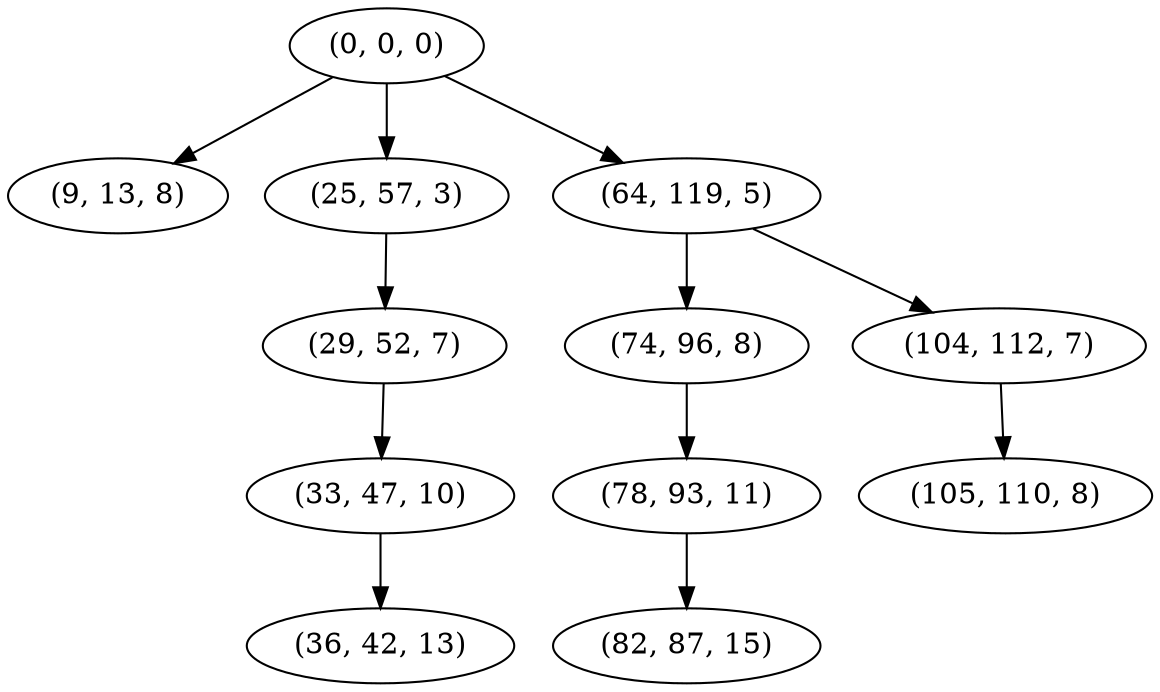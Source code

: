 digraph tree {
    "(0, 0, 0)";
    "(9, 13, 8)";
    "(25, 57, 3)";
    "(29, 52, 7)";
    "(33, 47, 10)";
    "(36, 42, 13)";
    "(64, 119, 5)";
    "(74, 96, 8)";
    "(78, 93, 11)";
    "(82, 87, 15)";
    "(104, 112, 7)";
    "(105, 110, 8)";
    "(0, 0, 0)" -> "(9, 13, 8)";
    "(0, 0, 0)" -> "(25, 57, 3)";
    "(0, 0, 0)" -> "(64, 119, 5)";
    "(25, 57, 3)" -> "(29, 52, 7)";
    "(29, 52, 7)" -> "(33, 47, 10)";
    "(33, 47, 10)" -> "(36, 42, 13)";
    "(64, 119, 5)" -> "(74, 96, 8)";
    "(64, 119, 5)" -> "(104, 112, 7)";
    "(74, 96, 8)" -> "(78, 93, 11)";
    "(78, 93, 11)" -> "(82, 87, 15)";
    "(104, 112, 7)" -> "(105, 110, 8)";
}
